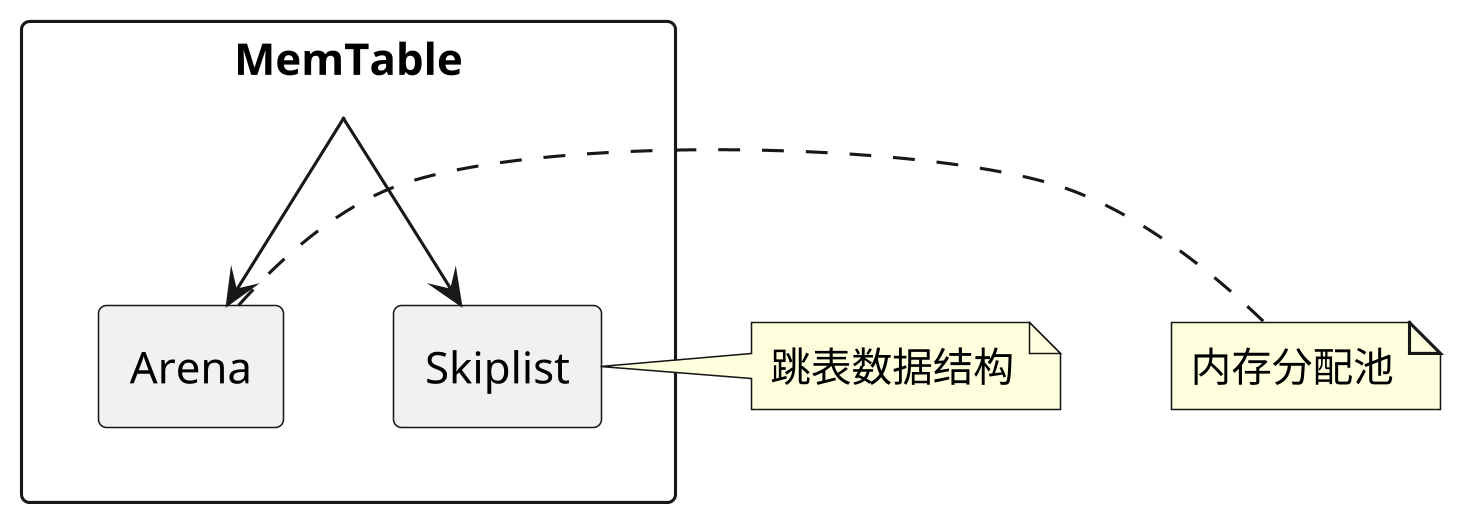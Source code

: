 @startuml memtable_memory
skinparam dpi 300

rectangle "MemTable" as MemTable {
  rectangle "Skiplist" as Skiplist
  rectangle "Arena" as Arena
}

note right of Skiplist : 跳表数据结构
note right of Arena : 内存分配池

MemTable --> Skiplist
MemTable --> Arena

@enduml 